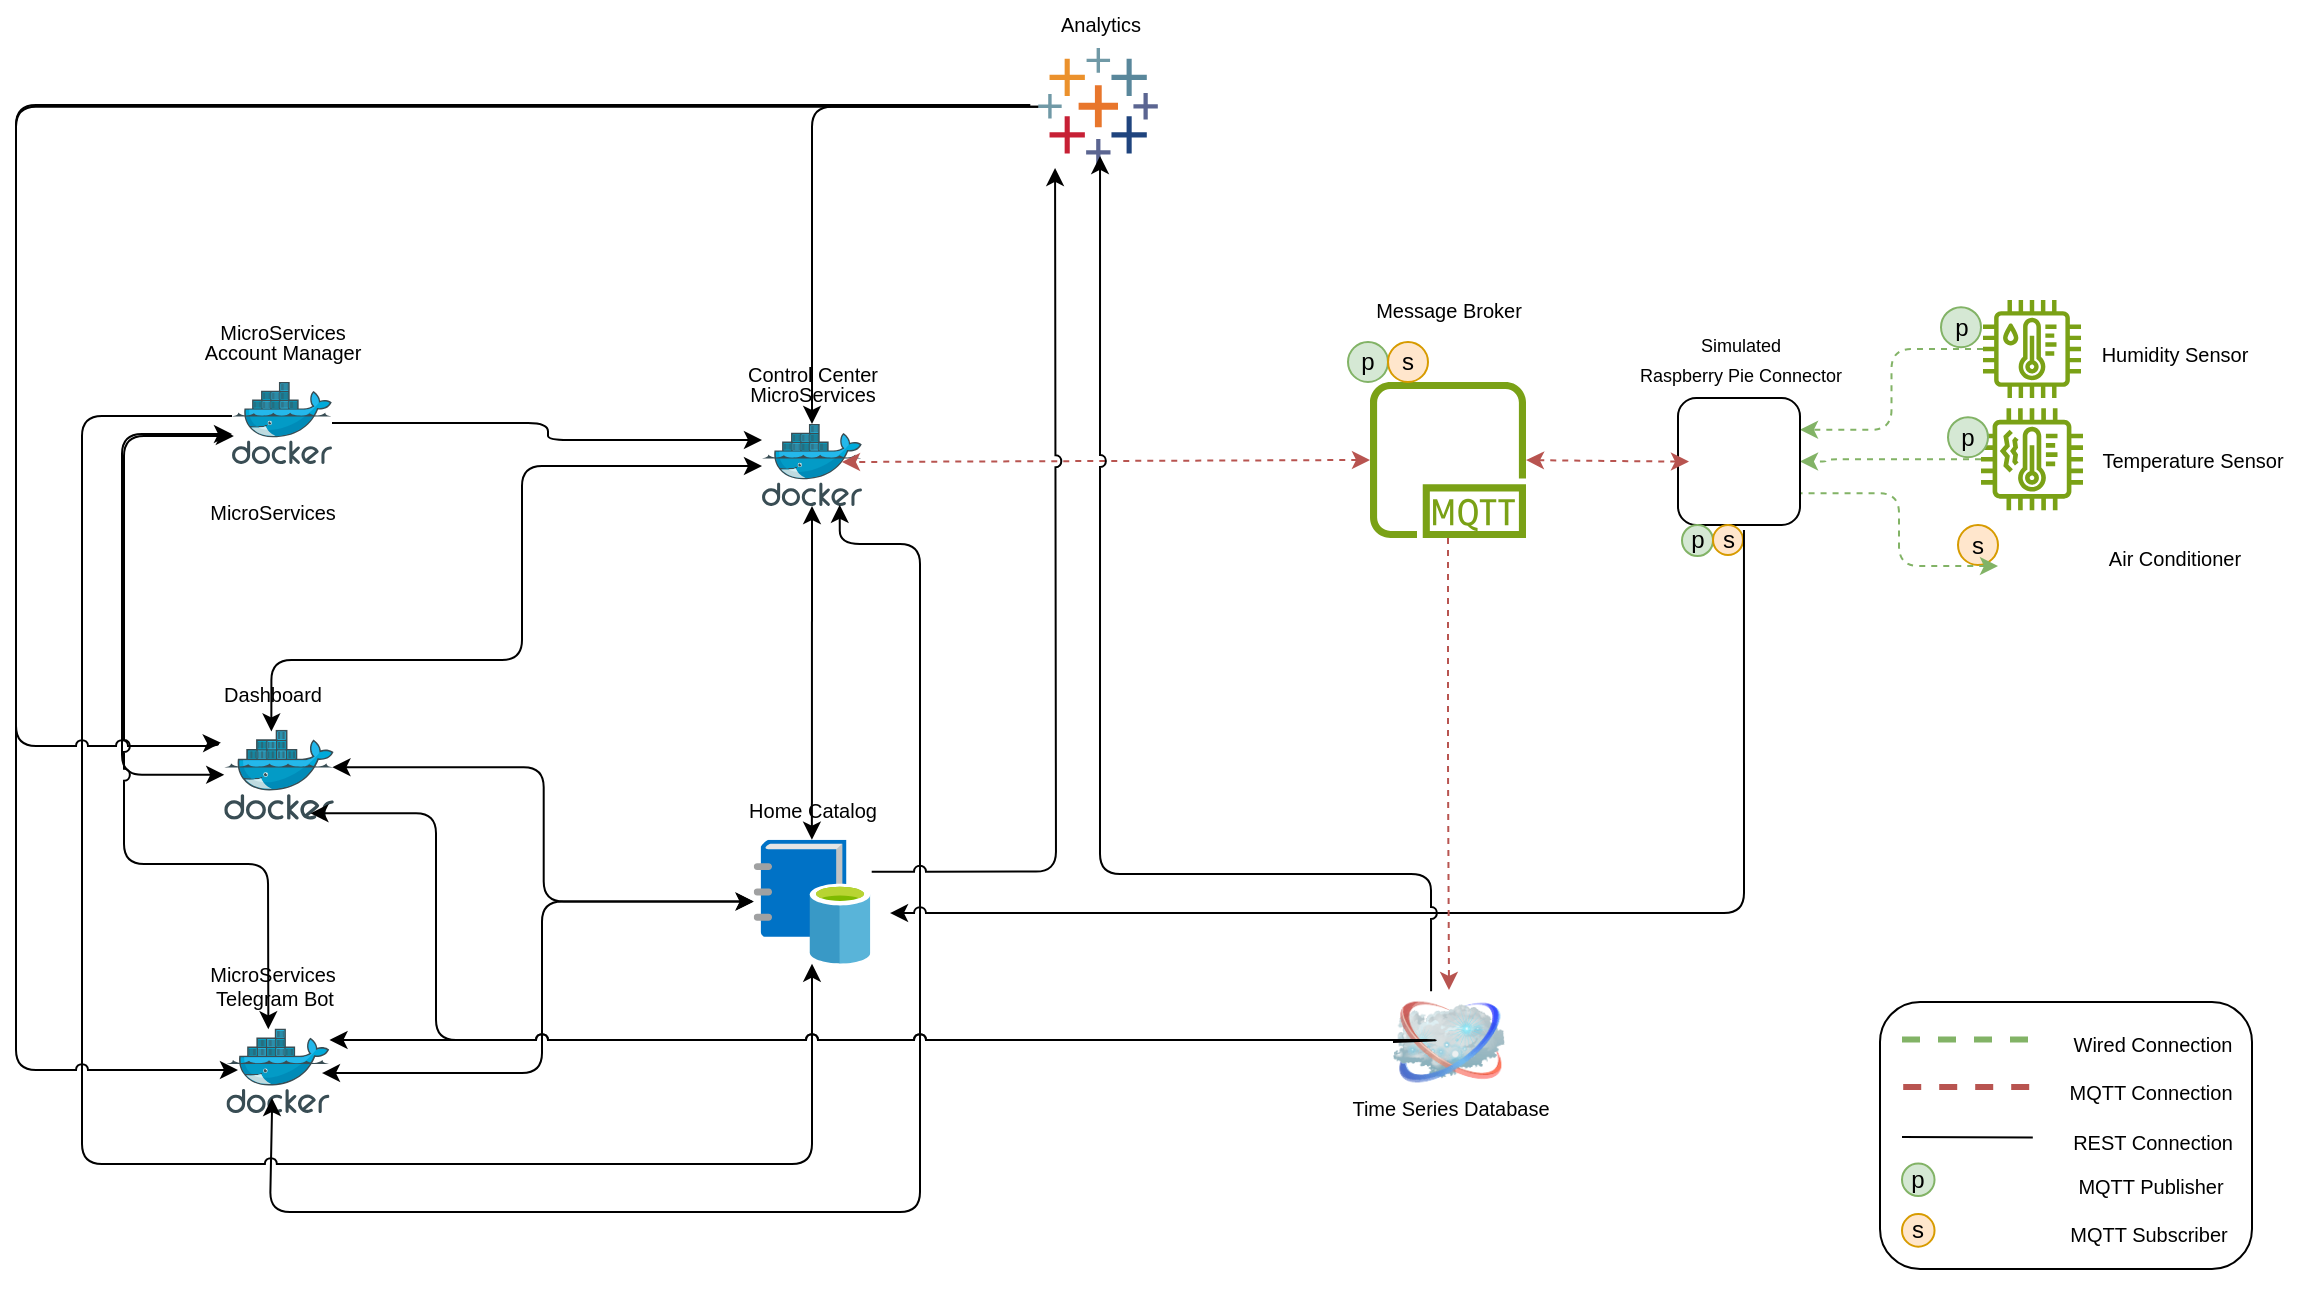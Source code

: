 <mxfile version="22.1.18" type="device">
  <diagram name="Page-1" id="d8wBceXlghkX7GGiXUjG">
    <mxGraphModel dx="1283" dy="813" grid="0" gridSize="10" guides="1" tooltips="1" connect="1" arrows="1" fold="1" page="1" pageScale="1" pageWidth="1169" pageHeight="827" background="none" math="0" shadow="0">
      <root>
        <mxCell id="0" />
        <mxCell id="1" parent="0" />
        <mxCell id="HaTpfiP529WtoOlqOGXO-23" value="" style="group" parent="1" vertex="1" connectable="0">
          <mxGeometry x="693" y="316" width="100" height="108" as="geometry" />
        </mxCell>
        <mxCell id="HaTpfiP529WtoOlqOGXO-21" value="" style="sketch=0;outlineConnect=0;fontColor=#232F3E;gradientColor=none;fillColor=#7AA116;strokeColor=none;dashed=0;verticalLabelPosition=bottom;verticalAlign=top;align=center;html=1;fontSize=12;fontStyle=0;aspect=fixed;pointerEvents=1;shape=mxgraph.aws4.mqtt_protocol;" parent="HaTpfiP529WtoOlqOGXO-23" vertex="1">
          <mxGeometry x="11" y="51" width="78" height="78" as="geometry" />
        </mxCell>
        <mxCell id="HaTpfiP529WtoOlqOGXO-22" value="Message Broker" style="text;html=1;align=center;verticalAlign=middle;resizable=0;points=[];autosize=1;strokeColor=none;fillColor=none;fontSize=10;" parent="HaTpfiP529WtoOlqOGXO-23" vertex="1">
          <mxGeometry width="100" height="30" as="geometry" />
        </mxCell>
        <mxCell id="HaTpfiP529WtoOlqOGXO-71" value="p" style="ellipse;whiteSpace=wrap;html=1;aspect=fixed;fillColor=#d5e8d4;strokeColor=#82b366;" parent="HaTpfiP529WtoOlqOGXO-23" vertex="1">
          <mxGeometry y="31" width="20" height="20" as="geometry" />
        </mxCell>
        <mxCell id="HaTpfiP529WtoOlqOGXO-72" value="s" style="ellipse;whiteSpace=wrap;html=1;aspect=fixed;fillColor=#ffe6cc;strokeColor=#d79b00;" parent="HaTpfiP529WtoOlqOGXO-23" vertex="1">
          <mxGeometry x="20" y="31" width="20" height="20" as="geometry" />
        </mxCell>
        <mxCell id="HaTpfiP529WtoOlqOGXO-27" value="" style="group" parent="1" vertex="1" connectable="0">
          <mxGeometry x="380" y="348" width="90" height="81" as="geometry" />
        </mxCell>
        <mxCell id="HaTpfiP529WtoOlqOGXO-24" value="" style="image;sketch=0;aspect=fixed;html=1;points=[];align=center;fontSize=12;image=img/lib/mscae/Docker.svg;" parent="HaTpfiP529WtoOlqOGXO-27" vertex="1">
          <mxGeometry x="20" y="40" width="50" height="41" as="geometry" />
        </mxCell>
        <mxCell id="HaTpfiP529WtoOlqOGXO-25" value="MicroServices" style="text;html=1;align=center;verticalAlign=middle;resizable=0;points=[];autosize=1;strokeColor=none;fillColor=none;fontSize=10;" parent="HaTpfiP529WtoOlqOGXO-27" vertex="1">
          <mxGeometry y="10" width="90" height="30" as="geometry" />
        </mxCell>
        <mxCell id="HaTpfiP529WtoOlqOGXO-26" value="Control Center" style="text;html=1;align=center;verticalAlign=middle;resizable=0;points=[];autosize=1;strokeColor=none;fillColor=none;fontSize=10;" parent="HaTpfiP529WtoOlqOGXO-27" vertex="1">
          <mxGeometry width="90" height="30" as="geometry" />
        </mxCell>
        <mxCell id="HaTpfiP529WtoOlqOGXO-34" value="" style="group" parent="1" vertex="1" connectable="0">
          <mxGeometry x="110.0" y="327" width="100" height="81" as="geometry" />
        </mxCell>
        <mxCell id="HaTpfiP529WtoOlqOGXO-31" value="" style="image;sketch=0;aspect=fixed;html=1;points=[];align=center;fontSize=12;image=img/lib/mscae/Docker.svg;" parent="HaTpfiP529WtoOlqOGXO-34" vertex="1">
          <mxGeometry x="25" y="40" width="50" height="41" as="geometry" />
        </mxCell>
        <mxCell id="HaTpfiP529WtoOlqOGXO-32" value="MicroServices" style="text;html=1;align=center;verticalAlign=middle;resizable=0;points=[];autosize=1;strokeColor=none;fillColor=none;fontSize=10;" parent="HaTpfiP529WtoOlqOGXO-34" vertex="1">
          <mxGeometry x="5" width="90" height="30" as="geometry" />
        </mxCell>
        <mxCell id="HaTpfiP529WtoOlqOGXO-33" value="Account Manager" style="text;html=1;align=center;verticalAlign=middle;resizable=0;points=[];autosize=1;strokeColor=none;fillColor=none;fontSize=10;" parent="HaTpfiP529WtoOlqOGXO-34" vertex="1">
          <mxGeometry y="10" width="100" height="30" as="geometry" />
        </mxCell>
        <mxCell id="HaTpfiP529WtoOlqOGXO-42" value="" style="group" parent="1" vertex="1" connectable="0">
          <mxGeometry x="110" y="417" width="100" height="91" as="geometry" />
        </mxCell>
        <mxCell id="HaTpfiP529WtoOlqOGXO-36" value="MicroServices" style="text;html=1;align=center;verticalAlign=middle;resizable=0;points=[];autosize=1;strokeColor=none;fillColor=none;fontSize=10;" parent="HaTpfiP529WtoOlqOGXO-42" vertex="1">
          <mxGeometry width="90" height="30" as="geometry" />
        </mxCell>
        <mxCell id="HaTpfiP529WtoOlqOGXO-47" style="edgeStyle=orthogonalEdgeStyle;rounded=1;orthogonalLoop=1;jettySize=auto;html=1;entryX=0.8;entryY=0.463;entryDx=0;entryDy=0;entryPerimeter=0;curved=0;dashed=1;fillColor=#f8cecc;strokeColor=#b85450;startArrow=classic;startFill=1;jumpStyle=arc;" parent="1" source="HaTpfiP529WtoOlqOGXO-21" target="HaTpfiP529WtoOlqOGXO-24" edge="1">
          <mxGeometry relative="1" as="geometry" />
        </mxCell>
        <mxCell id="HaTpfiP529WtoOlqOGXO-30" value="" style="group" parent="1" vertex="1" connectable="0">
          <mxGeometry x="380" y="565.84" width="90.0" height="92.03" as="geometry" />
        </mxCell>
        <mxCell id="HaTpfiP529WtoOlqOGXO-28" value="" style="image;sketch=0;aspect=fixed;html=1;points=[];align=center;fontSize=12;image=img/lib/mscae/Data_Catalog.svg;" parent="HaTpfiP529WtoOlqOGXO-30" vertex="1">
          <mxGeometry x="15.84" y="30" width="58.31" height="62.03" as="geometry" />
        </mxCell>
        <mxCell id="HaTpfiP529WtoOlqOGXO-29" value="Home Catalog" style="text;html=1;align=center;verticalAlign=middle;resizable=0;points=[];autosize=1;strokeColor=none;fillColor=none;fontSize=10;" parent="HaTpfiP529WtoOlqOGXO-30" vertex="1">
          <mxGeometry width="90" height="30" as="geometry" />
        </mxCell>
        <mxCell id="HaTpfiP529WtoOlqOGXO-41" value="" style="group" parent="1" vertex="1" connectable="0">
          <mxGeometry x="110" y="648" width="100" height="84.5" as="geometry" />
        </mxCell>
        <mxCell id="HaTpfiP529WtoOlqOGXO-38" value="" style="image;sketch=0;aspect=fixed;html=1;points=[];align=center;fontSize=12;image=img/lib/mscae/Docker.svg;" parent="HaTpfiP529WtoOlqOGXO-41" vertex="1">
          <mxGeometry x="22.222" y="42.25" width="51.524" height="42.25" as="geometry" />
        </mxCell>
        <mxCell id="HaTpfiP529WtoOlqOGXO-39" value="MicroServices" style="text;html=1;align=center;verticalAlign=middle;resizable=0;points=[];autosize=1;strokeColor=none;fillColor=none;fontSize=10;" parent="HaTpfiP529WtoOlqOGXO-41" vertex="1">
          <mxGeometry width="90" height="30" as="geometry" />
        </mxCell>
        <mxCell id="HaTpfiP529WtoOlqOGXO-40" value="Telegram Bot" style="text;html=1;align=center;verticalAlign=middle;resizable=0;points=[];autosize=1;strokeColor=none;fillColor=none;fontSize=10;" parent="HaTpfiP529WtoOlqOGXO-41" vertex="1">
          <mxGeometry x="5.556" y="12.366" width="80" height="30" as="geometry" />
        </mxCell>
        <mxCell id="HaTpfiP529WtoOlqOGXO-35" value="" style="image;sketch=0;aspect=fixed;html=1;points=[];align=center;fontSize=12;image=img/lib/mscae/Docker.svg;" parent="1" vertex="1">
          <mxGeometry x="131.111" y="540.888" width="54.819" height="44.952" as="geometry" />
        </mxCell>
        <mxCell id="HaTpfiP529WtoOlqOGXO-37" value="Dashboard" style="text;html=1;align=center;verticalAlign=middle;resizable=0;points=[];autosize=1;strokeColor=none;fillColor=none;fontSize=10;" parent="1" vertex="1">
          <mxGeometry x="120" y="507.997" width="70" height="30" as="geometry" />
        </mxCell>
        <mxCell id="HaTpfiP529WtoOlqOGXO-51" style="edgeStyle=orthogonalEdgeStyle;rounded=1;orthogonalLoop=1;jettySize=auto;html=1;entryX=0.987;entryY=0.416;entryDx=0;entryDy=0;entryPerimeter=0;curved=0;startArrow=classic;startFill=1;jumpStyle=arc;" parent="1" source="HaTpfiP529WtoOlqOGXO-28" target="HaTpfiP529WtoOlqOGXO-35" edge="1">
          <mxGeometry relative="1" as="geometry" />
        </mxCell>
        <mxCell id="HaTpfiP529WtoOlqOGXO-52" style="edgeStyle=orthogonalEdgeStyle;rounded=1;orthogonalLoop=1;jettySize=auto;html=1;entryX=0.927;entryY=0.527;entryDx=0;entryDy=0;entryPerimeter=0;jumpStyle=arc;curved=0;startArrow=classic;startFill=1;" parent="1" source="HaTpfiP529WtoOlqOGXO-28" target="HaTpfiP529WtoOlqOGXO-38" edge="1">
          <mxGeometry relative="1" as="geometry">
            <Array as="points">
              <mxPoint x="290" y="627" />
              <mxPoint x="290" y="712" />
            </Array>
          </mxGeometry>
        </mxCell>
        <mxCell id="HaTpfiP529WtoOlqOGXO-53" style="edgeStyle=orthogonalEdgeStyle;rounded=1;orthogonalLoop=1;jettySize=auto;html=1;curved=0;jumpStyle=arc;startArrow=classic;startFill=1;" parent="1" source="HaTpfiP529WtoOlqOGXO-35" target="HaTpfiP529WtoOlqOGXO-31" edge="1">
          <mxGeometry relative="1" as="geometry">
            <Array as="points">
              <mxPoint x="80" y="563" />
              <mxPoint x="80" y="393" />
            </Array>
          </mxGeometry>
        </mxCell>
        <mxCell id="HaTpfiP529WtoOlqOGXO-54" style="edgeStyle=orthogonalEdgeStyle;rounded=1;orthogonalLoop=1;jettySize=auto;html=1;exitX=0.43;exitY=0.019;exitDx=0;exitDy=0;exitPerimeter=0;curved=0;jumpStyle=arc;startArrow=classic;startFill=1;" parent="1" source="HaTpfiP529WtoOlqOGXO-35" target="HaTpfiP529WtoOlqOGXO-24" edge="1">
          <mxGeometry relative="1" as="geometry">
            <Array as="points">
              <mxPoint x="155" y="506" />
              <mxPoint x="280" y="506" />
              <mxPoint x="280" y="409" />
            </Array>
          </mxGeometry>
        </mxCell>
        <mxCell id="HaTpfiP529WtoOlqOGXO-57" style="edgeStyle=orthogonalEdgeStyle;rounded=1;orthogonalLoop=1;jettySize=auto;html=1;curved=0;startArrow=classic;startFill=1;jumpStyle=arc;exitX=0.777;exitY=0.985;exitDx=0;exitDy=0;exitPerimeter=0;" parent="1" source="HaTpfiP529WtoOlqOGXO-24" edge="1">
          <mxGeometry relative="1" as="geometry">
            <mxPoint x="400" y="404.053" as="sourcePoint" />
            <mxPoint x="155" y="725" as="targetPoint" />
            <Array as="points">
              <mxPoint x="439" y="448" />
              <mxPoint x="479" y="448" />
              <mxPoint x="479" y="782" />
              <mxPoint x="154" y="782" />
              <mxPoint x="154" y="735" />
              <mxPoint x="155" y="735" />
            </Array>
          </mxGeometry>
        </mxCell>
        <mxCell id="HaTpfiP529WtoOlqOGXO-58" style="edgeStyle=orthogonalEdgeStyle;rounded=1;orthogonalLoop=1;jettySize=auto;html=1;curved=0;jumpStyle=arc;startArrow=classic;startFill=1;" parent="1" source="HaTpfiP529WtoOlqOGXO-24" target="HaTpfiP529WtoOlqOGXO-28" edge="1">
          <mxGeometry relative="1" as="geometry" />
        </mxCell>
        <mxCell id="HaTpfiP529WtoOlqOGXO-59" style="edgeStyle=orthogonalEdgeStyle;rounded=1;orthogonalLoop=1;jettySize=auto;html=1;curved=0;jumpStyle=arc;" parent="1" source="HaTpfiP529WtoOlqOGXO-31" target="HaTpfiP529WtoOlqOGXO-28" edge="1">
          <mxGeometry relative="1" as="geometry">
            <Array as="points">
              <mxPoint x="60" y="384" />
              <mxPoint x="60" y="758" />
              <mxPoint x="425" y="758" />
            </Array>
          </mxGeometry>
        </mxCell>
        <mxCell id="HaTpfiP529WtoOlqOGXO-60" style="edgeStyle=orthogonalEdgeStyle;rounded=1;orthogonalLoop=1;jettySize=auto;html=1;curved=0;jumpStyle=arc;" parent="1" source="HaTpfiP529WtoOlqOGXO-31" target="HaTpfiP529WtoOlqOGXO-24" edge="1">
          <mxGeometry relative="1" as="geometry">
            <Array as="points">
              <mxPoint x="293" y="388" />
              <mxPoint x="293" y="396" />
            </Array>
          </mxGeometry>
        </mxCell>
        <mxCell id="babrJcsDry_aqaJPXN1u-15" value="" style="group" parent="1" vertex="1" connectable="0">
          <mxGeometry x="829.0" y="326" width="340.5" height="153.5" as="geometry" />
        </mxCell>
        <mxCell id="HaTpfiP529WtoOlqOGXO-2" value="" style="sketch=0;outlineConnect=0;fontColor=#232F3E;gradientColor=none;fillColor=#7AA116;strokeColor=none;dashed=0;verticalLabelPosition=bottom;verticalAlign=top;align=center;html=1;fontSize=12;fontStyle=0;aspect=fixed;pointerEvents=1;shape=mxgraph.aws4.iot_thing_temperature_humidity_sensor;" parent="babrJcsDry_aqaJPXN1u-15" vertex="1">
          <mxGeometry x="181.5" width="49" height="49" as="geometry" />
        </mxCell>
        <mxCell id="HaTpfiP529WtoOlqOGXO-3" value="" style="sketch=0;outlineConnect=0;fontColor=#232F3E;gradientColor=none;fillColor=#7AA116;strokeColor=none;dashed=0;verticalLabelPosition=bottom;verticalAlign=top;align=center;html=1;fontSize=12;fontStyle=0;aspect=fixed;pointerEvents=1;shape=mxgraph.aws4.iot_thing_temperature_vibration_sensor;" parent="babrJcsDry_aqaJPXN1u-15" vertex="1">
          <mxGeometry x="180.5" y="54.11" width="51" height="51" as="geometry" />
        </mxCell>
        <mxCell id="HaTpfiP529WtoOlqOGXO-5" value="Temperature Sensor" style="text;html=1;align=center;verticalAlign=middle;resizable=0;points=[];autosize=1;strokeColor=none;fillColor=none;fontSize=10;" parent="babrJcsDry_aqaJPXN1u-15" vertex="1">
          <mxGeometry x="231.5" y="67.61" width="109" height="24" as="geometry" />
        </mxCell>
        <mxCell id="HaTpfiP529WtoOlqOGXO-6" value="Humidity Sensor" style="text;html=1;align=center;verticalAlign=middle;resizable=0;points=[];autosize=1;strokeColor=none;fillColor=none;fontSize=10;" parent="babrJcsDry_aqaJPXN1u-15" vertex="1">
          <mxGeometry x="231.5" y="14.61" width="91" height="24" as="geometry" />
        </mxCell>
        <mxCell id="HaTpfiP529WtoOlqOGXO-7" value="" style="shape=image;html=1;verticalAlign=top;verticalLabelPosition=bottom;labelBackgroundColor=#ffffff;imageAspect=0;aspect=fixed;image=https://cdn1.iconfinder.com/data/icons/iconoir-vol-1/24/air-conditioner-128.png;imageBackground=#FFFFFF;" parent="babrJcsDry_aqaJPXN1u-15" vertex="1">
          <mxGeometry x="189.0" y="112.5" width="41" height="41" as="geometry" />
        </mxCell>
        <mxCell id="HaTpfiP529WtoOlqOGXO-8" value="Air Conditioner" style="text;html=1;align=center;verticalAlign=middle;resizable=0;points=[];autosize=1;strokeColor=none;fillColor=none;fontSize=10;" parent="babrJcsDry_aqaJPXN1u-15" vertex="1">
          <mxGeometry x="234.5" y="116.5" width="84" height="24" as="geometry" />
        </mxCell>
        <mxCell id="HaTpfiP529WtoOlqOGXO-9" value="s" style="ellipse;whiteSpace=wrap;html=1;aspect=fixed;fillColor=#ffe6cc;strokeColor=#d79b00;" parent="babrJcsDry_aqaJPXN1u-15" vertex="1">
          <mxGeometry x="169.0" y="112.5" width="20" height="20" as="geometry" />
        </mxCell>
        <mxCell id="HaTpfiP529WtoOlqOGXO-10" value="p" style="ellipse;whiteSpace=wrap;html=1;aspect=fixed;fillColor=#d5e8d4;strokeColor=#82b366;" parent="babrJcsDry_aqaJPXN1u-15" vertex="1">
          <mxGeometry x="160.5" y="3.61" width="20" height="20" as="geometry" />
        </mxCell>
        <mxCell id="HaTpfiP529WtoOlqOGXO-11" value="p" style="ellipse;whiteSpace=wrap;html=1;aspect=fixed;fillColor=#d5e8d4;strokeColor=#82b366;" parent="babrJcsDry_aqaJPXN1u-15" vertex="1">
          <mxGeometry x="164.0" y="58.61" width="20" height="20" as="geometry" />
        </mxCell>
        <mxCell id="HaTpfiP529WtoOlqOGXO-43" style="edgeStyle=orthogonalEdgeStyle;rounded=1;orthogonalLoop=1;jettySize=auto;html=1;jumpStyle=arc;fillColor=#d5e8d4;strokeColor=#82b366;curved=0;dashed=1;entryX=1;entryY=0.25;entryDx=0;entryDy=0;" parent="babrJcsDry_aqaJPXN1u-15" source="HaTpfiP529WtoOlqOGXO-2" target="HaTpfiP529WtoOlqOGXO-1" edge="1">
          <mxGeometry relative="1" as="geometry" />
        </mxCell>
        <mxCell id="HaTpfiP529WtoOlqOGXO-44" style="edgeStyle=orthogonalEdgeStyle;rounded=1;orthogonalLoop=1;jettySize=auto;html=1;jumpStyle=arc;fillColor=#d5e8d4;strokeColor=#82b366;curved=0;dashed=1;entryX=1;entryY=0.5;entryDx=0;entryDy=0;" parent="babrJcsDry_aqaJPXN1u-15" source="HaTpfiP529WtoOlqOGXO-3" target="HaTpfiP529WtoOlqOGXO-1" edge="1">
          <mxGeometry relative="1" as="geometry">
            <Array as="points">
              <mxPoint x="103.0" y="79.61" />
            </Array>
          </mxGeometry>
        </mxCell>
        <mxCell id="HaTpfiP529WtoOlqOGXO-45" style="edgeStyle=orthogonalEdgeStyle;rounded=1;orthogonalLoop=1;jettySize=auto;html=1;startArrow=classic;startFill=1;endArrow=none;endFill=0;jumpStyle=arc;curved=0;dashed=1;fillColor=#d5e8d4;strokeColor=#82b366;entryX=1;entryY=0.75;entryDx=0;entryDy=0;" parent="babrJcsDry_aqaJPXN1u-15" source="HaTpfiP529WtoOlqOGXO-7" target="HaTpfiP529WtoOlqOGXO-1" edge="1">
          <mxGeometry relative="1" as="geometry" />
        </mxCell>
        <mxCell id="babrJcsDry_aqaJPXN1u-23" value="" style="group" parent="babrJcsDry_aqaJPXN1u-15" vertex="1" connectable="0">
          <mxGeometry y="13" width="119" height="115" as="geometry" />
        </mxCell>
        <mxCell id="babrJcsDry_aqaJPXN1u-6" value="" style="group" parent="babrJcsDry_aqaJPXN1u-23" vertex="1" connectable="0">
          <mxGeometry width="119" height="99.5" as="geometry" />
        </mxCell>
        <mxCell id="HaTpfiP529WtoOlqOGXO-14" value="Raspberry Pie Connector" style="text;html=1;align=center;verticalAlign=middle;resizable=0;points=[];autosize=1;strokeColor=none;fillColor=none;strokeWidth=1;fontSize=9;" parent="babrJcsDry_aqaJPXN1u-6" vertex="1">
          <mxGeometry y="13" width="119" height="23" as="geometry" />
        </mxCell>
        <mxCell id="HaTpfiP529WtoOlqOGXO-15" value="Simulated" style="text;html=1;align=center;verticalAlign=middle;resizable=0;points=[];autosize=1;strokeColor=none;fillColor=none;strokeWidth=1;fontSize=9;" parent="babrJcsDry_aqaJPXN1u-6" vertex="1">
          <mxGeometry x="29.5" width="60" height="20" as="geometry" />
        </mxCell>
        <mxCell id="HaTpfiP529WtoOlqOGXO-1" value="" style="rounded=1;whiteSpace=wrap;html=1;" parent="babrJcsDry_aqaJPXN1u-6" vertex="1">
          <mxGeometry x="29" y="36" width="61" height="63.5" as="geometry" />
        </mxCell>
        <mxCell id="HaTpfiP529WtoOlqOGXO-4" value="" style="shape=image;html=1;verticalAlign=top;verticalLabelPosition=bottom;labelBackgroundColor=#ffffff;imageAspect=0;aspect=fixed;image=https://cdn1.iconfinder.com/data/icons/fruit-136/64/Fruit_iconfree_Filled_Outline_raspberry-healthy-organic-food-fruit_icon-128.png" parent="babrJcsDry_aqaJPXN1u-6" vertex="1">
          <mxGeometry x="34.5" y="42.75" width="50" height="50" as="geometry" />
        </mxCell>
        <mxCell id="babrJcsDry_aqaJPXN1u-1" style="edgeStyle=orthogonalEdgeStyle;rounded=0;orthogonalLoop=1;jettySize=auto;html=1;exitX=0.5;exitY=1;exitDx=0;exitDy=0;" parent="babrJcsDry_aqaJPXN1u-6" source="HaTpfiP529WtoOlqOGXO-1" target="HaTpfiP529WtoOlqOGXO-1" edge="1">
          <mxGeometry relative="1" as="geometry" />
        </mxCell>
        <mxCell id="babrJcsDry_aqaJPXN1u-17" value="p" style="ellipse;whiteSpace=wrap;html=1;aspect=fixed;fillColor=#d5e8d4;strokeColor=#82b366;" parent="babrJcsDry_aqaJPXN1u-23" vertex="1">
          <mxGeometry x="31" y="99.5" width="15.5" height="15.5" as="geometry" />
        </mxCell>
        <mxCell id="babrJcsDry_aqaJPXN1u-19" value="s" style="ellipse;whiteSpace=wrap;html=1;aspect=fixed;fillColor=#ffe6cc;strokeColor=#d79b00;" parent="babrJcsDry_aqaJPXN1u-23" vertex="1">
          <mxGeometry x="46.5" y="99.5" width="15" height="15" as="geometry" />
        </mxCell>
        <mxCell id="babrJcsDry_aqaJPXN1u-16" style="edgeStyle=orthogonalEdgeStyle;rounded=1;orthogonalLoop=1;jettySize=auto;html=1;startArrow=classic;startFill=1;jumpStyle=arc;curved=0;dashed=1;fillColor=#f8cecc;strokeColor=#b85450;" parent="1" source="HaTpfiP529WtoOlqOGXO-4" target="HaTpfiP529WtoOlqOGXO-21" edge="1">
          <mxGeometry relative="1" as="geometry" />
        </mxCell>
        <mxCell id="babrJcsDry_aqaJPXN1u-29" style="edgeStyle=orthogonalEdgeStyle;rounded=1;orthogonalLoop=1;jettySize=auto;html=1;entryX=1.015;entryY=0.551;entryDx=0;entryDy=0;entryPerimeter=0;curved=0;jumpStyle=arc;" parent="1" edge="1">
          <mxGeometry relative="1" as="geometry">
            <Array as="points">
              <mxPoint x="890.98" y="632.5" />
            </Array>
            <mxPoint x="890.98" y="441" as="sourcePoint" />
            <mxPoint x="464.005" y="632.519" as="targetPoint" />
          </mxGeometry>
        </mxCell>
        <mxCell id="0TZa3aicDJlDbe-rdo-b-3" value="" style="group" parent="1" vertex="1" connectable="0">
          <mxGeometry x="538" y="176" width="60" height="82.8" as="geometry" />
        </mxCell>
        <mxCell id="0TZa3aicDJlDbe-rdo-b-1" value="" style="verticalLabelPosition=bottom;aspect=fixed;html=1;shape=mxgraph.salesforce.analytics;" parent="0TZa3aicDJlDbe-rdo-b-3" vertex="1">
          <mxGeometry y="24" width="60" height="58.8" as="geometry" />
        </mxCell>
        <mxCell id="0TZa3aicDJlDbe-rdo-b-2" value="Analytics" style="text;html=1;align=center;verticalAlign=middle;resizable=0;points=[];autosize=1;strokeColor=none;fillColor=none;fontSize=10;" parent="0TZa3aicDJlDbe-rdo-b-3" vertex="1">
          <mxGeometry x="1.5" width="58" height="24" as="geometry" />
        </mxCell>
        <mxCell id="0TZa3aicDJlDbe-rdo-b-4" style="edgeStyle=orthogonalEdgeStyle;rounded=1;orthogonalLoop=1;jettySize=auto;html=1;entryX=0.517;entryY=0.918;entryDx=0;entryDy=0;entryPerimeter=0;curved=0;jumpStyle=arc;exitX=0.34;exitY=0.011;exitDx=0;exitDy=0;exitPerimeter=0;" parent="1" source="0TZa3aicDJlDbe-rdo-b-14" target="0TZa3aicDJlDbe-rdo-b-1" edge="1">
          <mxGeometry relative="1" as="geometry">
            <Array as="points">
              <mxPoint x="735" y="613" />
              <mxPoint x="569" y="613" />
            </Array>
          </mxGeometry>
        </mxCell>
        <mxCell id="0TZa3aicDJlDbe-rdo-b-5" style="edgeStyle=orthogonalEdgeStyle;rounded=1;orthogonalLoop=1;jettySize=auto;html=1;curved=0;jumpStyle=arc;" parent="1" source="0TZa3aicDJlDbe-rdo-b-1" target="HaTpfiP529WtoOlqOGXO-24" edge="1">
          <mxGeometry relative="1" as="geometry" />
        </mxCell>
        <mxCell id="0TZa3aicDJlDbe-rdo-b-11" value="" style="group" parent="1" vertex="1" connectable="0">
          <mxGeometry x="970" y="686" width="199" height="141" as="geometry" />
        </mxCell>
        <mxCell id="babrJcsDry_aqaJPXN1u-10" value="" style="group" parent="0TZa3aicDJlDbe-rdo-b-11" vertex="1" connectable="0">
          <mxGeometry x="0.605" y="23.652" width="155.365" height="19.574" as="geometry" />
        </mxCell>
        <mxCell id="HaTpfiP529WtoOlqOGXO-62" value="" style="endArrow=none;dashed=1;html=1;rounded=1;curved=0;fillColor=#f8cecc;strokeColor=#b85450;strokeWidth=3;" parent="babrJcsDry_aqaJPXN1u-10" edge="1">
          <mxGeometry width="50" height="50" relative="1" as="geometry">
            <mxPoint y="9.787" as="sourcePoint" />
            <mxPoint x="65.417" y="9.787" as="targetPoint" />
          </mxGeometry>
        </mxCell>
        <mxCell id="HaTpfiP529WtoOlqOGXO-67" value="MQTT Connection" style="text;html=1;align=center;verticalAlign=middle;resizable=0;points=[];autosize=1;strokeColor=none;fillColor=none;fontSize=10;" parent="babrJcsDry_aqaJPXN1u-10" vertex="1">
          <mxGeometry x="73.594" width="100" height="24" as="geometry" />
        </mxCell>
        <mxCell id="babrJcsDry_aqaJPXN1u-11" value="" style="group" parent="0TZa3aicDJlDbe-rdo-b-11" vertex="1" connectable="0">
          <mxGeometry x="5.81e-15" width="155.97" height="19.574" as="geometry" />
        </mxCell>
        <mxCell id="babrJcsDry_aqaJPXN1u-8" value="" style="endArrow=none;dashed=1;html=1;rounded=1;curved=0;fillColor=#d5e8d4;strokeColor=#82b366;strokeWidth=3;" parent="babrJcsDry_aqaJPXN1u-11" edge="1">
          <mxGeometry width="50" height="50" relative="1" as="geometry">
            <mxPoint y="9.787" as="sourcePoint" />
            <mxPoint x="65.417" y="9.787" as="targetPoint" />
          </mxGeometry>
        </mxCell>
        <mxCell id="babrJcsDry_aqaJPXN1u-9" value="Wired Connection" style="text;html=1;align=center;verticalAlign=middle;resizable=0;points=[];autosize=1;strokeColor=none;fillColor=none;fontSize=10;" parent="babrJcsDry_aqaJPXN1u-11" vertex="1">
          <mxGeometry x="76.652" width="97" height="24" as="geometry" />
        </mxCell>
        <mxCell id="babrJcsDry_aqaJPXN1u-13" value="" style="group" parent="0TZa3aicDJlDbe-rdo-b-11" vertex="1" connectable="0">
          <mxGeometry x="5.81e-15" y="67.695" width="155.365" height="24.468" as="geometry" />
        </mxCell>
        <mxCell id="HaTpfiP529WtoOlqOGXO-64" value="p" style="ellipse;whiteSpace=wrap;html=1;aspect=fixed;fillColor=#d5e8d4;strokeColor=#82b366;" parent="babrJcsDry_aqaJPXN1u-13" vertex="1">
          <mxGeometry y="4.078" width="16.272" height="16.272" as="geometry" />
        </mxCell>
        <mxCell id="HaTpfiP529WtoOlqOGXO-69" value="MQTT Publisher" style="text;html=1;align=center;verticalAlign=middle;resizable=0;points=[];autosize=1;strokeColor=none;fillColor=none;fontSize=10;" parent="babrJcsDry_aqaJPXN1u-13" vertex="1">
          <mxGeometry x="73.594" width="100" height="30" as="geometry" />
        </mxCell>
        <mxCell id="babrJcsDry_aqaJPXN1u-14" value="" style="group" parent="0TZa3aicDJlDbe-rdo-b-11" vertex="1" connectable="0">
          <mxGeometry y="95.426" width="153.942" height="19.574" as="geometry" />
        </mxCell>
        <mxCell id="HaTpfiP529WtoOlqOGXO-65" value="s" style="ellipse;whiteSpace=wrap;html=1;aspect=fixed;fillColor=#ffe6cc;strokeColor=#d79b00;" parent="babrJcsDry_aqaJPXN1u-14" vertex="1">
          <mxGeometry y="1.631" width="16.272" height="16.272" as="geometry" />
        </mxCell>
        <mxCell id="HaTpfiP529WtoOlqOGXO-70" value="MQTT Subscriber" style="text;html=1;align=center;verticalAlign=middle;resizable=0;points=[];autosize=1;strokeColor=none;fillColor=none;fontSize=10;" parent="babrJcsDry_aqaJPXN1u-14" vertex="1">
          <mxGeometry x="74.624" width="97" height="24" as="geometry" />
        </mxCell>
        <mxCell id="0TZa3aicDJlDbe-rdo-b-10" value="" style="group" parent="0TZa3aicDJlDbe-rdo-b-11" vertex="1" connectable="0">
          <mxGeometry x="5.81e-15" y="46.489" width="199" height="94.511" as="geometry" />
        </mxCell>
        <mxCell id="HaTpfiP529WtoOlqOGXO-63" value="" style="endArrow=none;html=1;rounded=0;" parent="0TZa3aicDJlDbe-rdo-b-10" edge="1">
          <mxGeometry width="50" height="50" relative="1" as="geometry">
            <mxPoint y="12.03" as="sourcePoint" />
            <mxPoint x="65.417" y="12.234" as="targetPoint" />
          </mxGeometry>
        </mxCell>
        <mxCell id="HaTpfiP529WtoOlqOGXO-68" value="REST Connection" style="text;html=1;align=center;verticalAlign=middle;resizable=0;points=[];autosize=1;strokeColor=none;fillColor=none;fontSize=10;" parent="0TZa3aicDJlDbe-rdo-b-10" vertex="1">
          <mxGeometry x="75.229" width="100" height="30" as="geometry" />
        </mxCell>
        <mxCell id="HaTpfiP529WtoOlqOGXO-66" value="" style="rounded=1;whiteSpace=wrap;html=1;fillColor=none;" parent="0TZa3aicDJlDbe-rdo-b-10" vertex="1">
          <mxGeometry x="-11" y="-55.49" width="186" height="133.49" as="geometry" />
        </mxCell>
        <mxCell id="0TZa3aicDJlDbe-rdo-b-12" style="edgeStyle=orthogonalEdgeStyle;rounded=1;orthogonalLoop=1;jettySize=auto;html=1;entryX=-0.03;entryY=0.144;entryDx=0;entryDy=0;entryPerimeter=0;curved=0;jumpStyle=arc;" parent="1" source="0TZa3aicDJlDbe-rdo-b-1" target="HaTpfiP529WtoOlqOGXO-35" edge="1">
          <mxGeometry relative="1" as="geometry">
            <Array as="points">
              <mxPoint x="27" y="229" />
              <mxPoint x="27" y="549" />
              <mxPoint x="128" y="549" />
              <mxPoint x="128" y="547" />
            </Array>
          </mxGeometry>
        </mxCell>
        <mxCell id="0TZa3aicDJlDbe-rdo-b-13" style="edgeStyle=orthogonalEdgeStyle;rounded=1;orthogonalLoop=1;jettySize=auto;html=1;curved=0;jumpStyle=arc;exitX=-0.066;exitY=0.485;exitDx=0;exitDy=0;exitPerimeter=0;" parent="1" source="0TZa3aicDJlDbe-rdo-b-1" edge="1">
          <mxGeometry relative="1" as="geometry">
            <mxPoint x="138" y="711" as="targetPoint" />
            <Array as="points">
              <mxPoint x="27" y="229" />
              <mxPoint x="27" y="711" />
            </Array>
          </mxGeometry>
        </mxCell>
        <mxCell id="0TZa3aicDJlDbe-rdo-b-18" style="edgeStyle=orthogonalEdgeStyle;rounded=1;orthogonalLoop=1;jettySize=auto;html=1;curved=0;jumpStyle=arc;" parent="1" source="0TZa3aicDJlDbe-rdo-b-14" target="HaTpfiP529WtoOlqOGXO-38" edge="1">
          <mxGeometry relative="1" as="geometry">
            <Array as="points">
              <mxPoint x="600" y="696" />
              <mxPoint x="600" y="696" />
            </Array>
          </mxGeometry>
        </mxCell>
        <mxCell id="0TZa3aicDJlDbe-rdo-b-14" value="" style="image;html=1;image=img/lib/clip_art/networking/Cloud_128x128.png" parent="1" vertex="1">
          <mxGeometry x="715.5" y="671" width="56" height="52" as="geometry" />
        </mxCell>
        <mxCell id="0TZa3aicDJlDbe-rdo-b-15" value="Time Series Database" style="text;html=1;align=center;verticalAlign=middle;resizable=0;points=[];autosize=1;strokeColor=none;fillColor=none;fontSize=10;" parent="1" vertex="1">
          <mxGeometry x="685" y="718" width="117" height="24" as="geometry" />
        </mxCell>
        <mxCell id="0TZa3aicDJlDbe-rdo-b-16" style="edgeStyle=orthogonalEdgeStyle;rounded=1;orthogonalLoop=1;jettySize=auto;html=1;curved=0;fillColor=#f8cecc;strokeColor=#b85450;dashed=1;" parent="1" source="HaTpfiP529WtoOlqOGXO-21" target="0TZa3aicDJlDbe-rdo-b-14" edge="1">
          <mxGeometry relative="1" as="geometry" />
        </mxCell>
        <mxCell id="0TZa3aicDJlDbe-rdo-b-17" style="edgeStyle=orthogonalEdgeStyle;rounded=1;orthogonalLoop=1;jettySize=auto;html=1;entryX=0.786;entryY=0.929;entryDx=0;entryDy=0;entryPerimeter=0;curved=0;jumpStyle=arc;exitX=0;exitY=0.5;exitDx=0;exitDy=0;" parent="1" source="0TZa3aicDJlDbe-rdo-b-14" target="HaTpfiP529WtoOlqOGXO-35" edge="1">
          <mxGeometry relative="1" as="geometry">
            <Array as="points">
              <mxPoint x="742" y="696" />
              <mxPoint x="237" y="696" />
              <mxPoint x="237" y="583" />
            </Array>
          </mxGeometry>
        </mxCell>
        <mxCell id="bYxFWEgQ6SpD7pUPTYKo-2" style="edgeStyle=orthogonalEdgeStyle;rounded=1;orthogonalLoop=1;jettySize=auto;html=1;entryX=0.141;entryY=1.02;entryDx=0;entryDy=0;entryPerimeter=0;curved=0;jumpStyle=arc;exitX=1.012;exitY=0.258;exitDx=0;exitDy=0;exitPerimeter=0;" edge="1" parent="1" source="HaTpfiP529WtoOlqOGXO-28" target="0TZa3aicDJlDbe-rdo-b-1">
          <mxGeometry relative="1" as="geometry">
            <Array as="points">
              <mxPoint x="547" y="612" />
              <mxPoint x="547" y="581" />
              <mxPoint x="547" y="581" />
            </Array>
          </mxGeometry>
        </mxCell>
        <mxCell id="bYxFWEgQ6SpD7pUPTYKo-3" style="edgeStyle=orthogonalEdgeStyle;rounded=1;orthogonalLoop=1;jettySize=auto;html=1;curved=0;jumpStyle=arc;startArrow=classic;startFill=1;exitX=0.47;exitY=1.01;exitDx=0;exitDy=0;exitPerimeter=0;" edge="1" parent="1" source="HaTpfiP529WtoOlqOGXO-40">
          <mxGeometry relative="1" as="geometry">
            <Array as="points">
              <mxPoint x="153" y="652" />
              <mxPoint x="153" y="608" />
              <mxPoint x="81" y="608" />
              <mxPoint x="81" y="394" />
            </Array>
            <mxPoint x="131.94" y="564" as="sourcePoint" />
            <mxPoint x="135.94" y="394" as="targetPoint" />
          </mxGeometry>
        </mxCell>
      </root>
    </mxGraphModel>
  </diagram>
</mxfile>
